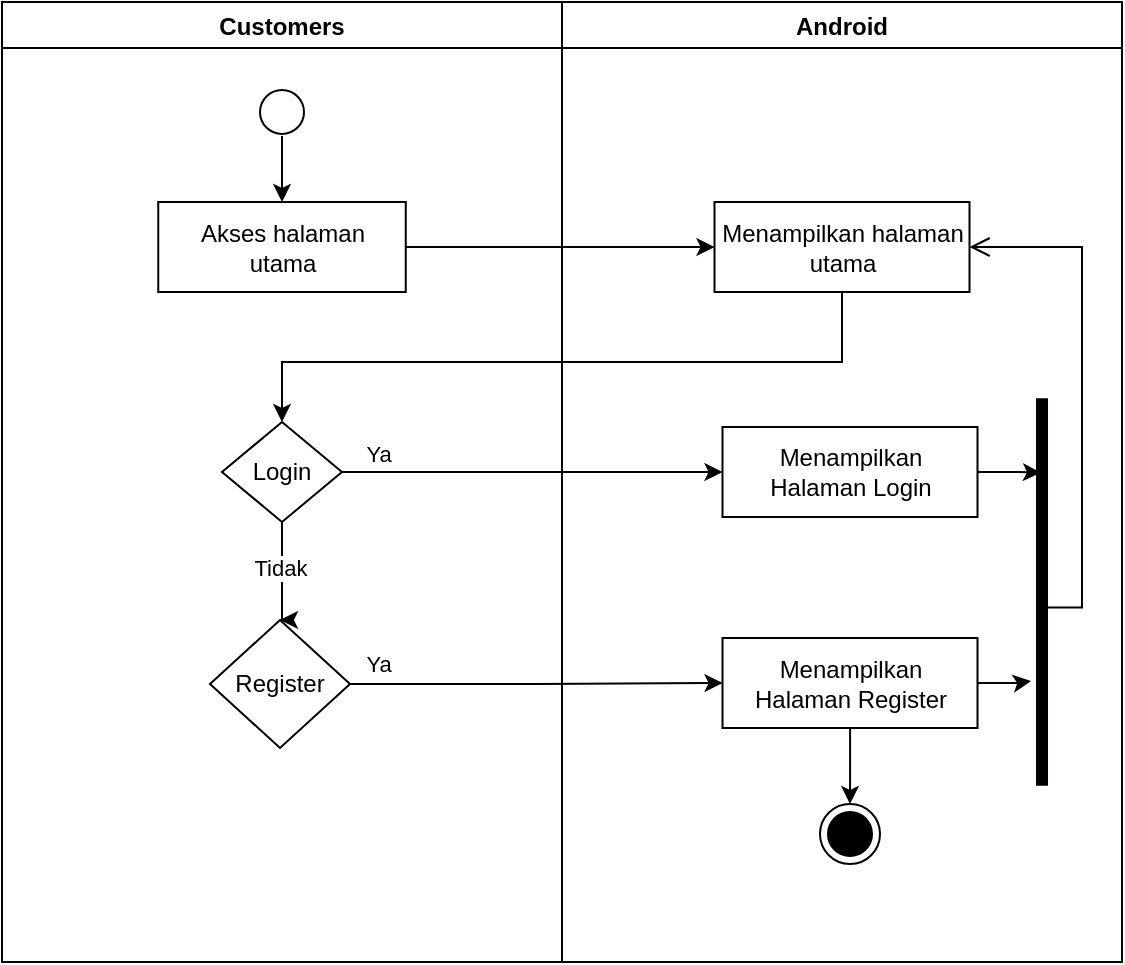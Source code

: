<mxfile version="20.2.2" type="device"><diagram id="3ioN8zzpB9Ydw4HHDz6U" name="Halaman-1"><mxGraphModel dx="1240" dy="561" grid="1" gridSize="10" guides="1" tooltips="1" connect="1" arrows="1" fold="1" page="1" pageScale="1" pageWidth="1169" pageHeight="827" math="0" shadow="0"><root><mxCell id="0"/><mxCell id="1" parent="0"/><mxCell id="U1W_85mVbISOElIpCYU2-33" style="edgeStyle=orthogonalEdgeStyle;rounded=0;orthogonalLoop=1;jettySize=auto;html=1;exitX=1;exitY=0.5;exitDx=0;exitDy=0;entryX=0;entryY=0.5;entryDx=0;entryDy=0;" parent="1" edge="1"><mxGeometry relative="1" as="geometry"><mxPoint x="516.25" y="522.5" as="targetPoint"/></mxGeometry></mxCell><mxCell id="U1W_85mVbISOElIpCYU2-37" style="edgeStyle=orthogonalEdgeStyle;rounded=0;orthogonalLoop=1;jettySize=auto;html=1;exitX=1;exitY=0.5;exitDx=0;exitDy=0;entryX=0;entryY=0.5;entryDx=0;entryDy=0;" parent="1" edge="1"><mxGeometry relative="1" as="geometry"><mxPoint x="361.87" y="719.5" as="sourcePoint"/></mxGeometry></mxCell><mxCell id="FrKspFAevQINgaSWjSFR-1" value="Android" style="swimlane;fillColor=none;" vertex="1" parent="1"><mxGeometry x="450" y="171" width="280" height="480" as="geometry"/></mxCell><mxCell id="FrKspFAevQINgaSWjSFR-14" value="Customers" style="swimlane;fillColor=none;startSize=23;" vertex="1" parent="1"><mxGeometry x="170" y="171" width="280" height="480" as="geometry"/></mxCell><mxCell id="FrKspFAevQINgaSWjSFR-16" value="" style="ellipse;html=1;shape=startState;fillColor=default;strokeColor=#000000;" vertex="1" parent="FrKspFAevQINgaSWjSFR-14"><mxGeometry x="125" y="40" width="30" height="30" as="geometry"/></mxCell><mxCell id="FrKspFAevQINgaSWjSFR-48" value="Menampilkan halaman&lt;br&gt;utama" style="html=1;strokeColor=#000000;fillColor=default;" vertex="1" parent="1"><mxGeometry x="526.25" y="271" width="127.5" height="45" as="geometry"/></mxCell><mxCell id="FrKspFAevQINgaSWjSFR-49" style="edgeStyle=orthogonalEdgeStyle;rounded=0;orthogonalLoop=1;jettySize=auto;html=1;entryX=0.808;entryY=0.45;entryDx=0;entryDy=0;entryPerimeter=0;" edge="1" parent="1" source="FrKspFAevQINgaSWjSFR-50" target="FrKspFAevQINgaSWjSFR-54"><mxGeometry relative="1" as="geometry"/></mxCell><mxCell id="FrKspFAevQINgaSWjSFR-50" value="Menampilkan &lt;br&gt;Halaman Login" style="html=1;strokeColor=#000000;fillColor=default;" vertex="1" parent="1"><mxGeometry x="530.25" y="383.5" width="127.5" height="45" as="geometry"/></mxCell><mxCell id="FrKspFAevQINgaSWjSFR-51" style="edgeStyle=orthogonalEdgeStyle;rounded=0;orthogonalLoop=1;jettySize=auto;html=1;entryX=0.27;entryY=-0.05;entryDx=0;entryDy=0;entryPerimeter=0;" edge="1" parent="1" source="FrKspFAevQINgaSWjSFR-53" target="FrKspFAevQINgaSWjSFR-54"><mxGeometry relative="1" as="geometry"/></mxCell><mxCell id="FrKspFAevQINgaSWjSFR-52" style="edgeStyle=orthogonalEdgeStyle;rounded=0;orthogonalLoop=1;jettySize=auto;html=1;entryX=0.5;entryY=0;entryDx=0;entryDy=0;" edge="1" parent="1" source="FrKspFAevQINgaSWjSFR-53" target="FrKspFAevQINgaSWjSFR-55"><mxGeometry relative="1" as="geometry"/></mxCell><mxCell id="FrKspFAevQINgaSWjSFR-53" value="Menampilkan&lt;br&gt;Halaman Register" style="html=1;strokeColor=#000000;fillColor=default;" vertex="1" parent="1"><mxGeometry x="530.25" y="489" width="127.5" height="45" as="geometry"/></mxCell><mxCell id="FrKspFAevQINgaSWjSFR-54" value="" style="shape=line;html=1;strokeWidth=6;strokeColor=#000000;rotation=-90;" vertex="1" parent="1"><mxGeometry x="593.13" y="461" width="193.75" height="10" as="geometry"/></mxCell><mxCell id="FrKspFAevQINgaSWjSFR-55" value="" style="ellipse;html=1;shape=endState;fillColor=#000000;strokeColor=#000000;" vertex="1" parent="1"><mxGeometry x="579" y="572" width="30" height="30" as="geometry"/></mxCell><mxCell id="FrKspFAevQINgaSWjSFR-56" style="edgeStyle=orthogonalEdgeStyle;rounded=0;orthogonalLoop=1;jettySize=auto;html=1;entryX=0.5;entryY=0;entryDx=0;entryDy=0;" edge="1" parent="1" target="FrKspFAevQINgaSWjSFR-57"><mxGeometry relative="1" as="geometry"><mxPoint x="310.0" y="238" as="sourcePoint"/></mxGeometry></mxCell><mxCell id="FrKspFAevQINgaSWjSFR-57" value="Akses halaman&lt;br&gt;utama" style="html=1;strokeColor=#000000;fillColor=default;" vertex="1" parent="1"><mxGeometry x="248.13" y="271" width="123.75" height="45" as="geometry"/></mxCell><mxCell id="FrKspFAevQINgaSWjSFR-58" style="edgeStyle=orthogonalEdgeStyle;rounded=0;orthogonalLoop=1;jettySize=auto;html=1;exitX=0;exitY=0.5;exitDx=0;exitDy=0;entryX=0.5;entryY=0;entryDx=0;entryDy=0;" edge="1" parent="1" source="FrKspFAevQINgaSWjSFR-59" target="FrKspFAevQINgaSWjSFR-60"><mxGeometry relative="1" as="geometry"><Array as="points"><mxPoint x="310" y="406"/></Array></mxGeometry></mxCell><mxCell id="FrKspFAevQINgaSWjSFR-59" value="Login" style="rhombus;whiteSpace=wrap;html=1;" vertex="1" parent="1"><mxGeometry x="280" y="381" width="59.99" height="50" as="geometry"/></mxCell><mxCell id="FrKspFAevQINgaSWjSFR-60" value="Register" style="rhombus;whiteSpace=wrap;html=1;" vertex="1" parent="1"><mxGeometry x="274" y="480" width="70" height="64" as="geometry"/></mxCell><mxCell id="FrKspFAevQINgaSWjSFR-61" value="Tidak" style="edgeLabel;html=1;align=center;verticalAlign=middle;resizable=0;points=[];" vertex="1" connectable="0" parent="1"><mxGeometry x="407.001" y="461" as="geometry"><mxPoint x="-98" y="-7" as="offset"/></mxGeometry></mxCell><mxCell id="FrKspFAevQINgaSWjSFR-62" style="edgeStyle=orthogonalEdgeStyle;rounded=0;orthogonalLoop=1;jettySize=auto;html=1;exitX=1;exitY=0.5;exitDx=0;exitDy=0;strokeColor=#000000;entryX=0;entryY=0.5;entryDx=0;entryDy=0;" edge="1" parent="1" source="FrKspFAevQINgaSWjSFR-57" target="FrKspFAevQINgaSWjSFR-48"><mxGeometry relative="1" as="geometry"><mxPoint x="570" y="216" as="targetPoint"/><Array as="points"><mxPoint x="510" y="294"/><mxPoint x="520" y="294"/></Array></mxGeometry></mxCell><mxCell id="FrKspFAevQINgaSWjSFR-63" style="edgeStyle=orthogonalEdgeStyle;rounded=0;orthogonalLoop=1;jettySize=auto;html=1;exitX=0.5;exitY=1;exitDx=0;exitDy=0;strokeColor=#000000;entryX=0.5;entryY=0;entryDx=0;entryDy=0;" edge="1" parent="1" source="FrKspFAevQINgaSWjSFR-48" target="FrKspFAevQINgaSWjSFR-59"><mxGeometry relative="1" as="geometry"><Array as="points"><mxPoint x="590" y="351"/><mxPoint x="310" y="351"/></Array><mxPoint x="590" y="381" as="targetPoint"/></mxGeometry></mxCell><mxCell id="FrKspFAevQINgaSWjSFR-64" style="edgeStyle=orthogonalEdgeStyle;rounded=0;orthogonalLoop=1;jettySize=auto;html=1;exitX=1;exitY=0.5;exitDx=0;exitDy=0;entryX=0;entryY=0.5;entryDx=0;entryDy=0;" edge="1" parent="1" source="FrKspFAevQINgaSWjSFR-59" target="FrKspFAevQINgaSWjSFR-50"><mxGeometry relative="1" as="geometry"/></mxCell><mxCell id="FrKspFAevQINgaSWjSFR-65" value="Ya" style="edgeLabel;html=1;align=center;verticalAlign=middle;resizable=0;points=[];" vertex="1" connectable="0" parent="FrKspFAevQINgaSWjSFR-64"><mxGeometry x="-0.815" y="2" relative="1" as="geometry"><mxPoint y="-7" as="offset"/></mxGeometry></mxCell><mxCell id="FrKspFAevQINgaSWjSFR-66" style="edgeStyle=orthogonalEdgeStyle;rounded=0;orthogonalLoop=1;jettySize=auto;html=1;exitX=1;exitY=0.5;exitDx=0;exitDy=0;entryX=0;entryY=0.5;entryDx=0;entryDy=0;" edge="1" parent="1" source="FrKspFAevQINgaSWjSFR-60" target="FrKspFAevQINgaSWjSFR-53"><mxGeometry relative="1" as="geometry"/></mxCell><mxCell id="FrKspFAevQINgaSWjSFR-67" value="Ya" style="edgeLabel;html=1;align=center;verticalAlign=middle;resizable=0;points=[];" vertex="1" connectable="0" parent="FrKspFAevQINgaSWjSFR-66"><mxGeometry x="-0.853" y="1" relative="1" as="geometry"><mxPoint y="-9" as="offset"/></mxGeometry></mxCell><mxCell id="FrKspFAevQINgaSWjSFR-68" value="" style="edgeStyle=orthogonalEdgeStyle;html=1;verticalAlign=bottom;endArrow=open;endSize=8;strokeColor=#000000;rounded=0;entryX=1;entryY=0.5;entryDx=0;entryDy=0;exitX=0.46;exitY=0.399;exitDx=0;exitDy=0;exitPerimeter=0;" edge="1" parent="1" source="FrKspFAevQINgaSWjSFR-54"><mxGeometry relative="1" as="geometry"><mxPoint x="653.75" y="293.5" as="targetPoint"/><mxPoint x="700" y="711" as="sourcePoint"/><Array as="points"><mxPoint x="710" y="474"/><mxPoint x="710" y="294"/></Array></mxGeometry></mxCell></root></mxGraphModel></diagram></mxfile>